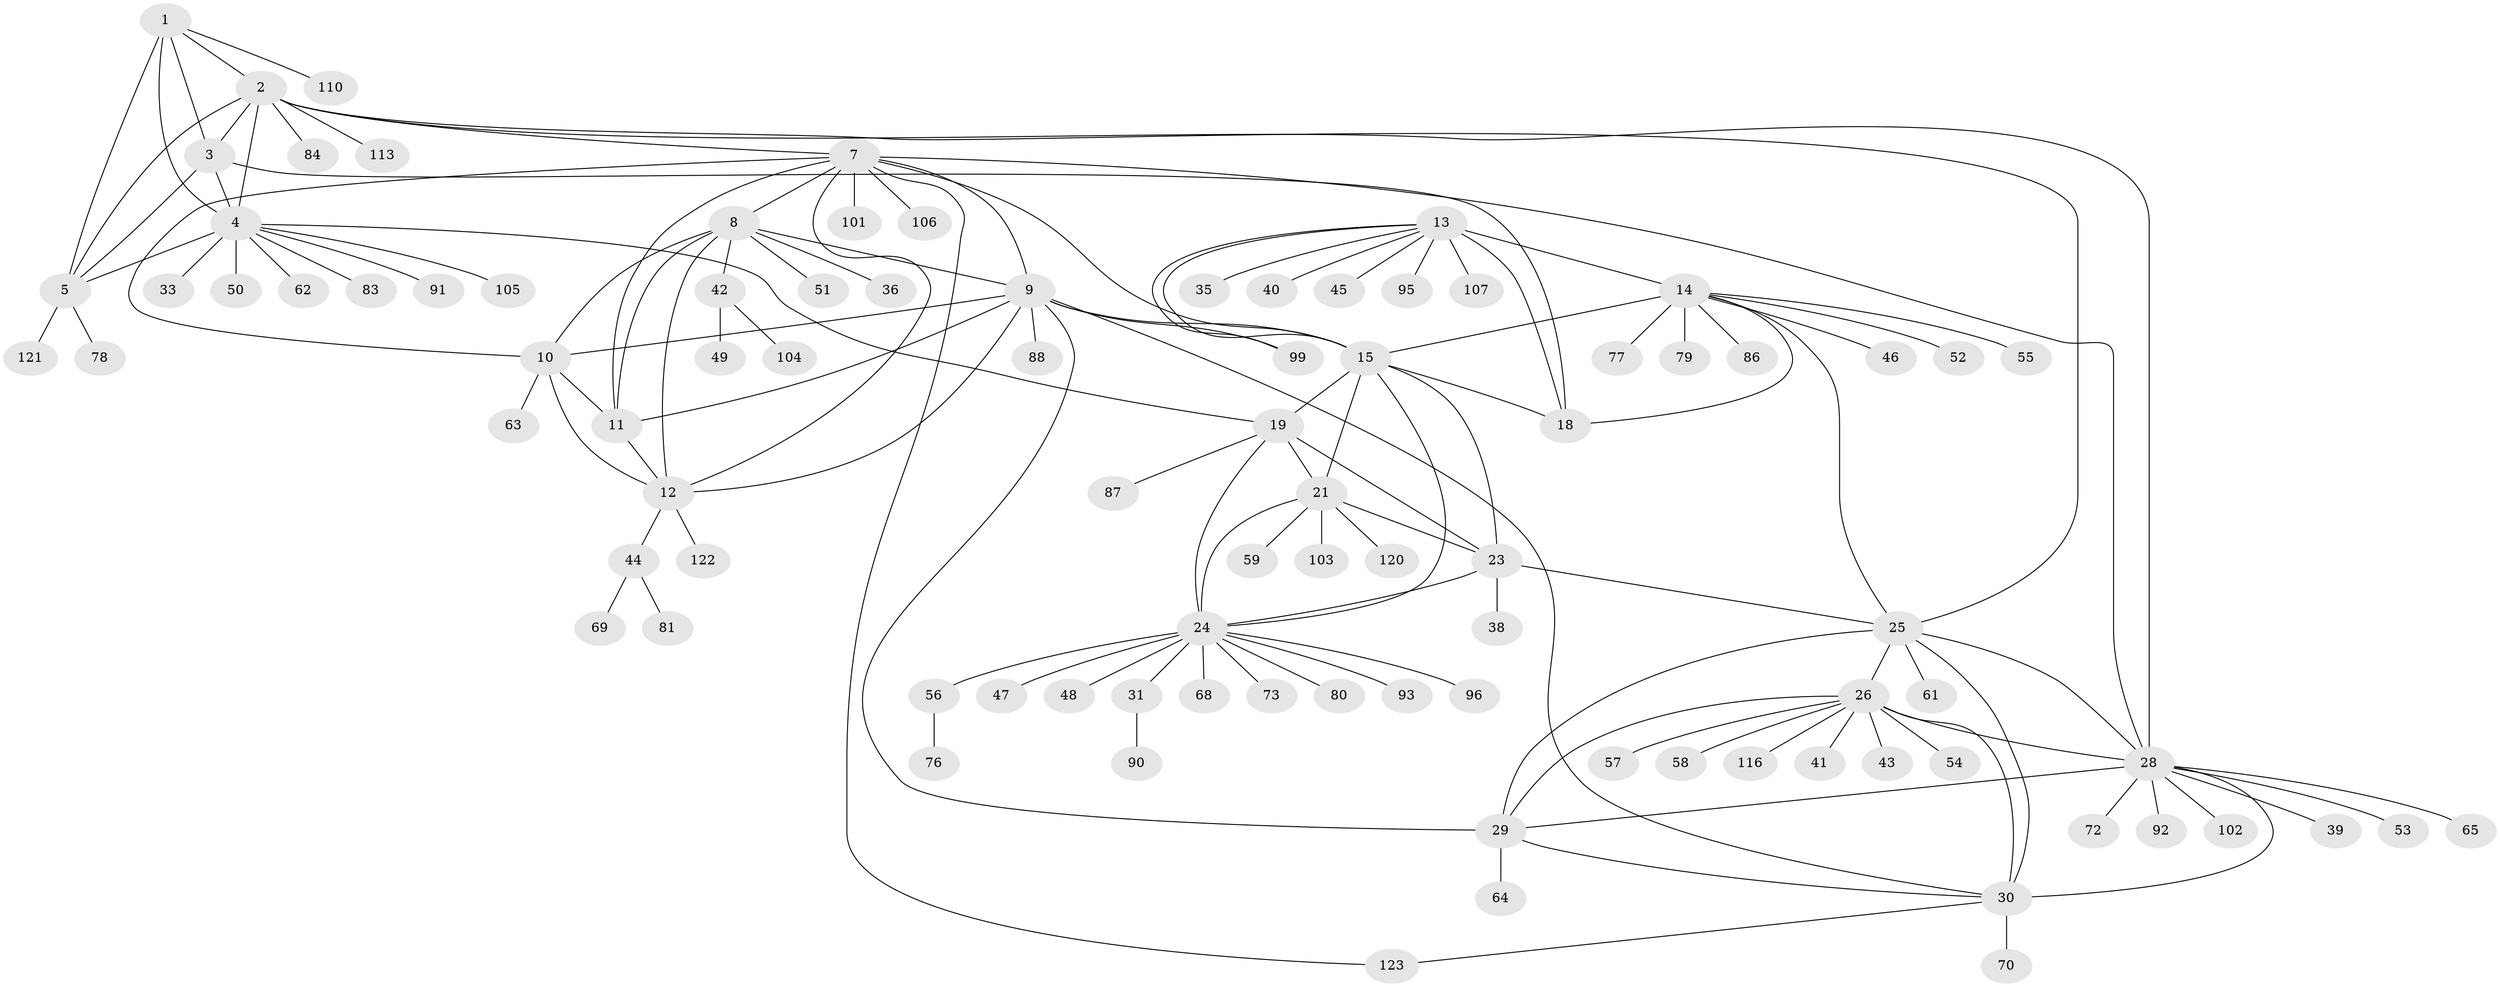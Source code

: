 // Generated by graph-tools (version 1.1) at 2025/52/02/27/25 19:52:20]
// undirected, 92 vertices, 133 edges
graph export_dot {
graph [start="1"]
  node [color=gray90,style=filled];
  1;
  2 [super="+37"];
  3 [super="+117"];
  4 [super="+6"];
  5 [super="+71"];
  7 [super="+32"];
  8;
  9 [super="+111"];
  10 [super="+75"];
  11;
  12 [super="+67"];
  13 [super="+16"];
  14 [super="+17"];
  15 [super="+20"];
  18 [super="+115"];
  19 [super="+94"];
  21 [super="+22"];
  23;
  24 [super="+118"];
  25 [super="+27"];
  26 [super="+85"];
  28 [super="+34"];
  29;
  30 [super="+74"];
  31;
  33 [super="+60"];
  35;
  36;
  38;
  39 [super="+89"];
  40;
  41 [super="+66"];
  42 [super="+100"];
  43;
  44 [super="+82"];
  45;
  46 [super="+98"];
  47;
  48;
  49 [super="+119"];
  50;
  51;
  52;
  53;
  54 [super="+109"];
  55;
  56 [super="+97"];
  57;
  58;
  59 [super="+114"];
  61;
  62;
  63;
  64;
  65;
  68;
  69;
  70;
  72 [super="+108"];
  73;
  76;
  77;
  78;
  79;
  80;
  81;
  83;
  84;
  86;
  87;
  88;
  90;
  91;
  92;
  93 [super="+112"];
  95;
  96;
  99;
  101;
  102;
  103;
  104;
  105;
  106;
  107;
  110;
  113;
  116;
  120;
  121;
  122;
  123;
  1 -- 2;
  1 -- 3;
  1 -- 4 [weight=2];
  1 -- 5;
  1 -- 110;
  2 -- 3;
  2 -- 4 [weight=2];
  2 -- 5;
  2 -- 7;
  2 -- 25;
  2 -- 84;
  2 -- 113;
  2 -- 28;
  3 -- 4 [weight=2];
  3 -- 5;
  3 -- 18;
  4 -- 5 [weight=2];
  4 -- 83;
  4 -- 91;
  4 -- 33;
  4 -- 105;
  4 -- 50;
  4 -- 19;
  4 -- 62;
  5 -- 78;
  5 -- 121;
  7 -- 8;
  7 -- 9;
  7 -- 10;
  7 -- 11;
  7 -- 12;
  7 -- 15;
  7 -- 101;
  7 -- 123;
  7 -- 106;
  7 -- 28;
  8 -- 9;
  8 -- 10;
  8 -- 11;
  8 -- 12;
  8 -- 36;
  8 -- 42;
  8 -- 51;
  9 -- 10;
  9 -- 11;
  9 -- 12;
  9 -- 30;
  9 -- 88;
  9 -- 99;
  9 -- 15;
  9 -- 29;
  10 -- 11;
  10 -- 12;
  10 -- 63;
  11 -- 12;
  12 -- 44;
  12 -- 122;
  13 -- 14 [weight=4];
  13 -- 15 [weight=2];
  13 -- 18 [weight=2];
  13 -- 99;
  13 -- 107;
  13 -- 35;
  13 -- 40;
  13 -- 45;
  13 -- 95;
  14 -- 15 [weight=2];
  14 -- 18 [weight=2];
  14 -- 46;
  14 -- 52;
  14 -- 79;
  14 -- 86;
  14 -- 77;
  14 -- 55;
  14 -- 25;
  15 -- 18;
  15 -- 19;
  15 -- 21 [weight=2];
  15 -- 23;
  15 -- 24;
  19 -- 21 [weight=2];
  19 -- 23;
  19 -- 24;
  19 -- 87;
  21 -- 23 [weight=2];
  21 -- 24 [weight=2];
  21 -- 103;
  21 -- 120;
  21 -- 59;
  23 -- 24;
  23 -- 25;
  23 -- 38;
  24 -- 31;
  24 -- 47;
  24 -- 48;
  24 -- 56;
  24 -- 68;
  24 -- 73;
  24 -- 80;
  24 -- 93;
  24 -- 96;
  25 -- 26 [weight=2];
  25 -- 28 [weight=2];
  25 -- 29 [weight=2];
  25 -- 30 [weight=2];
  25 -- 61;
  26 -- 28;
  26 -- 29;
  26 -- 30;
  26 -- 41;
  26 -- 43;
  26 -- 54;
  26 -- 57;
  26 -- 58;
  26 -- 116;
  28 -- 29;
  28 -- 30;
  28 -- 39;
  28 -- 65;
  28 -- 92;
  28 -- 102;
  28 -- 72;
  28 -- 53;
  29 -- 30;
  29 -- 64;
  30 -- 70;
  30 -- 123;
  31 -- 90;
  42 -- 49;
  42 -- 104;
  44 -- 69;
  44 -- 81;
  56 -- 76;
}
